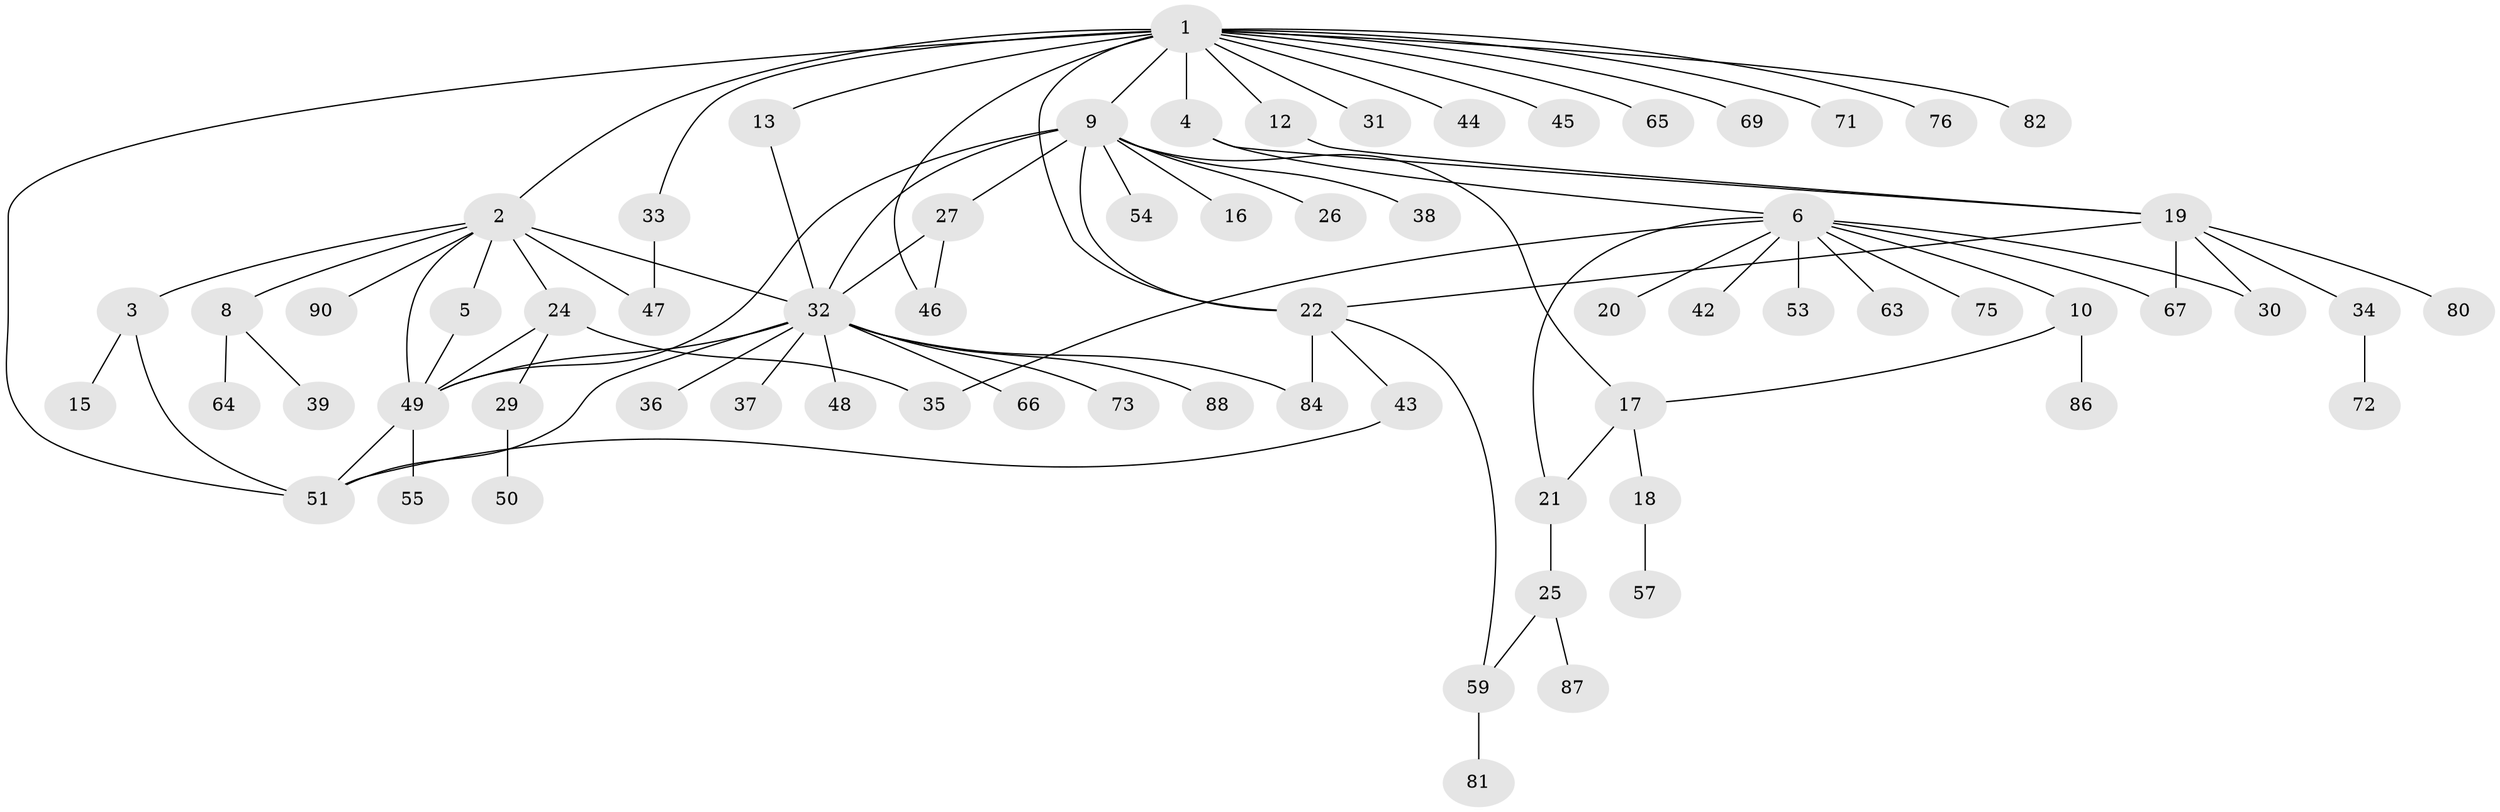 // original degree distribution, {13: 0.022222222222222223, 11: 0.011111111111111112, 3: 0.1, 4: 0.06666666666666667, 9: 0.011111111111111112, 10: 0.011111111111111112, 8: 0.022222222222222223, 2: 0.23333333333333334, 1: 0.4777777777777778, 5: 0.03333333333333333, 7: 0.011111111111111112}
// Generated by graph-tools (version 1.1) at 2025/11/02/27/25 16:11:10]
// undirected, 68 vertices, 90 edges
graph export_dot {
graph [start="1"]
  node [color=gray90,style=filled];
  1 [super="+11"];
  2 [super="+23"];
  3;
  4 [super="+41"];
  5 [super="+28"];
  6 [super="+7"];
  8;
  9 [super="+62"];
  10 [super="+14"];
  12;
  13 [super="+77"];
  15 [super="+56"];
  16;
  17 [super="+85"];
  18;
  19 [super="+40"];
  20;
  21 [super="+52"];
  22 [super="+74"];
  24 [super="+61"];
  25 [super="+83"];
  26;
  27 [super="+60"];
  29;
  30;
  31;
  32 [super="+68"];
  33 [super="+78"];
  34 [super="+58"];
  35;
  36;
  37;
  38;
  39;
  42;
  43;
  44;
  45;
  46;
  47;
  48;
  49 [super="+70"];
  50;
  51 [super="+79"];
  53;
  54;
  55;
  57;
  59 [super="+89"];
  63;
  64;
  65;
  66;
  67;
  69;
  71;
  72;
  73;
  75;
  76;
  80;
  81;
  82;
  84;
  86;
  87;
  88;
  90;
  1 -- 2;
  1 -- 4;
  1 -- 9;
  1 -- 22 [weight=2];
  1 -- 33;
  1 -- 44;
  1 -- 46;
  1 -- 65;
  1 -- 69;
  1 -- 71;
  1 -- 76;
  1 -- 82;
  1 -- 12;
  1 -- 45;
  1 -- 13 [weight=2];
  1 -- 51;
  1 -- 31;
  2 -- 3;
  2 -- 5;
  2 -- 8;
  2 -- 24;
  2 -- 32 [weight=2];
  2 -- 47;
  2 -- 90;
  2 -- 49;
  3 -- 15;
  3 -- 51;
  4 -- 6;
  4 -- 19;
  5 -- 49;
  6 -- 10;
  6 -- 75;
  6 -- 35;
  6 -- 67;
  6 -- 42;
  6 -- 20;
  6 -- 21;
  6 -- 53;
  6 -- 30;
  6 -- 63;
  8 -- 39;
  8 -- 64;
  9 -- 16;
  9 -- 17;
  9 -- 26;
  9 -- 27;
  9 -- 32;
  9 -- 38;
  9 -- 49;
  9 -- 54;
  9 -- 22;
  10 -- 17;
  10 -- 86;
  12 -- 19;
  13 -- 32;
  17 -- 18;
  17 -- 21;
  18 -- 57;
  19 -- 30;
  19 -- 34;
  19 -- 67;
  19 -- 80;
  19 -- 22;
  21 -- 25;
  22 -- 43;
  22 -- 59;
  22 -- 84;
  24 -- 29;
  24 -- 35;
  24 -- 49;
  25 -- 59;
  25 -- 87;
  27 -- 32;
  27 -- 46;
  29 -- 50;
  32 -- 36;
  32 -- 37;
  32 -- 48;
  32 -- 49;
  32 -- 66;
  32 -- 73;
  32 -- 84;
  32 -- 88;
  32 -- 51;
  33 -- 47;
  34 -- 72;
  43 -- 51;
  49 -- 55;
  49 -- 51;
  59 -- 81;
}
